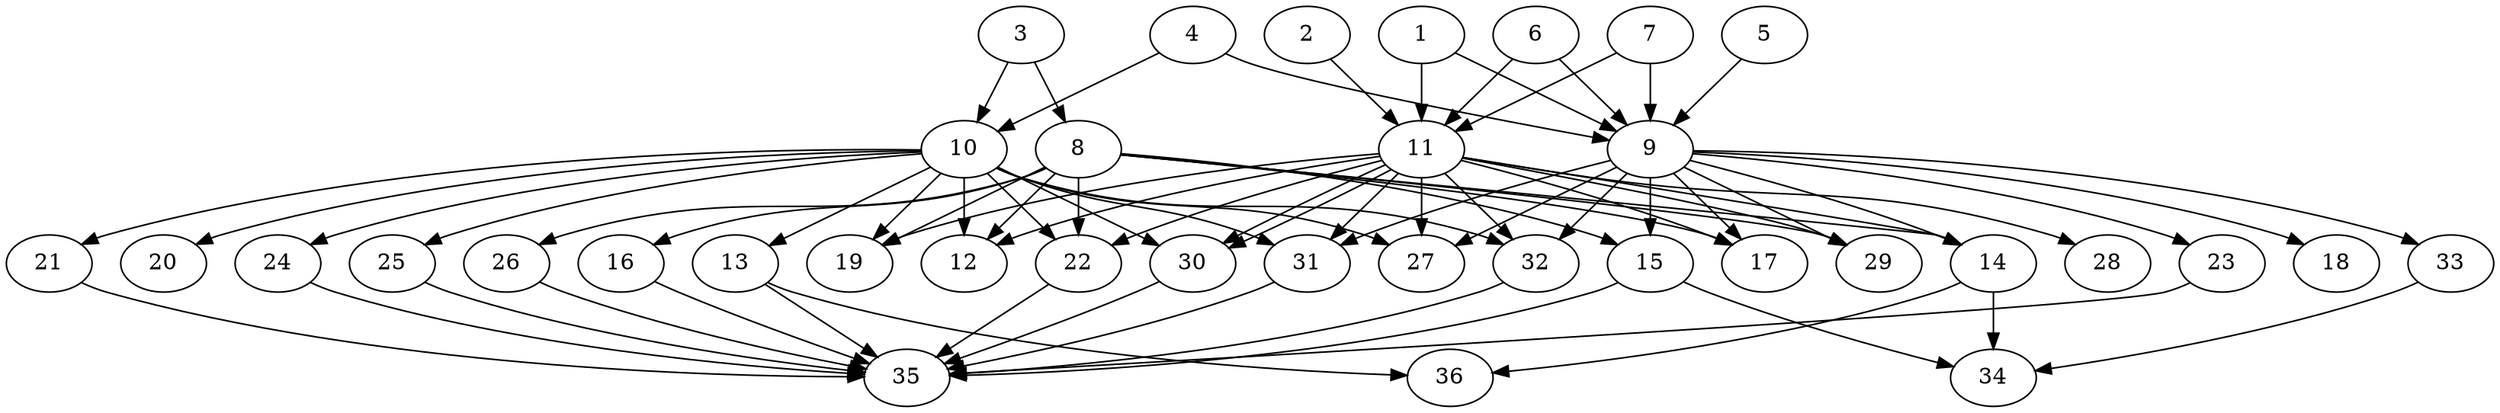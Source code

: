 // DAG (tier=3-complex, mode=compute, n=36, ccr=0.469, fat=0.723, density=0.746, regular=0.207, jump=0.311, mindata=1048576, maxdata=16777216)
// DAG automatically generated by daggen at Sun Aug 24 16:33:34 2025
// /home/ermia/Project/Environments/daggen/bin/daggen --dot --ccr 0.469 --fat 0.723 --regular 0.207 --density 0.746 --jump 0.311 --mindata 1048576 --maxdata 16777216 -n 36 
digraph G {
  1 [size="101111123688867536", alpha="0.10", expect_size="50555561844433768"]
  1 -> 9 [size ="1609820926902272"]
  1 -> 11 [size ="1609820926902272"]
  2 [size="5674325749468198912", alpha="0.06", expect_size="2837162874734099456"]
  2 -> 11 [size ="1970626029944832"]
  3 [size="4804589495582163", alpha="0.06", expect_size="2402294747791081"]
  3 -> 8 [size ="310708973600768"]
  3 -> 10 [size ="310708973600768"]
  4 [size="901831879487913984000", alpha="0.08", expect_size="450915939743956992000"]
  4 -> 9 [size ="746747382988800"]
  4 -> 10 [size ="746747382988800"]
  5 [size="5530659004079931392", alpha="0.05", expect_size="2765329502039965696"]
  5 -> 9 [size ="25019266629632"]
  6 [size="2815228511062002176", alpha="0.15", expect_size="1407614255531001088"]
  6 -> 9 [size ="1083308997869568"]
  6 -> 11 [size ="1083308997869568"]
  7 [size="3420015899346145280", alpha="0.18", expect_size="1710007949673072640"]
  7 -> 9 [size ="1142631094550528"]
  7 -> 11 [size ="1142631094550528"]
  8 [size="3342321999449679", alpha="0.19", expect_size="1671160999724839"]
  8 -> 12 [size ="52806966837248"]
  8 -> 14 [size ="52806966837248"]
  8 -> 15 [size ="52806966837248"]
  8 -> 16 [size ="52806966837248"]
  8 -> 17 [size ="52806966837248"]
  8 -> 19 [size ="52806966837248"]
  8 -> 22 [size ="52806966837248"]
  8 -> 26 [size ="52806966837248"]
  8 -> 29 [size ="52806966837248"]
  9 [size="899498014157944832", alpha="0.18", expect_size="449749007078972416"]
  9 -> 14 [size ="2110865436311552"]
  9 -> 15 [size ="2110865436311552"]
  9 -> 17 [size ="2110865436311552"]
  9 -> 18 [size ="2110865436311552"]
  9 -> 23 [size ="2110865436311552"]
  9 -> 27 [size ="2110865436311552"]
  9 -> 29 [size ="2110865436311552"]
  9 -> 31 [size ="2110865436311552"]
  9 -> 32 [size ="2110865436311552"]
  9 -> 33 [size ="2110865436311552"]
  10 [size="51591040088867880", alpha="0.06", expect_size="25795520044433940"]
  10 -> 12 [size ="2040143229747200"]
  10 -> 13 [size ="2040143229747200"]
  10 -> 19 [size ="2040143229747200"]
  10 -> 20 [size ="2040143229747200"]
  10 -> 21 [size ="2040143229747200"]
  10 -> 22 [size ="2040143229747200"]
  10 -> 24 [size ="2040143229747200"]
  10 -> 25 [size ="2040143229747200"]
  10 -> 27 [size ="2040143229747200"]
  10 -> 30 [size ="2040143229747200"]
  10 -> 31 [size ="2040143229747200"]
  10 -> 32 [size ="2040143229747200"]
  11 [size="13647999668716980", alpha="0.20", expect_size="6823999834358490"]
  11 -> 12 [size ="511934466097152"]
  11 -> 14 [size ="511934466097152"]
  11 -> 17 [size ="511934466097152"]
  11 -> 19 [size ="511934466097152"]
  11 -> 22 [size ="511934466097152"]
  11 -> 27 [size ="511934466097152"]
  11 -> 28 [size ="511934466097152"]
  11 -> 29 [size ="511934466097152"]
  11 -> 30 [size ="511934466097152"]
  11 -> 30 [size ="511934466097152"]
  11 -> 31 [size ="511934466097152"]
  11 -> 32 [size ="511934466097152"]
  12 [size="1359379765871895379968", alpha="0.14", expect_size="679689882935947689984"]
  13 [size="25056988523402476", alpha="0.07", expect_size="12528494261701238"]
  13 -> 35 [size ="1157363797065728"]
  13 -> 36 [size ="1157363797065728"]
  14 [size="25403038750586532", alpha="0.16", expect_size="12701519375293266"]
  14 -> 34 [size ="48197661622272"]
  14 -> 36 [size ="48197661622272"]
  15 [size="24947696735161456", alpha="0.03", expect_size="12473848367580728"]
  15 -> 34 [size ="38416469196800"]
  15 -> 35 [size ="38416469196800"]
  16 [size="25224287678948704256", alpha="0.02", expect_size="12612143839474352128"]
  16 -> 35 [size ="68807523565568"]
  17 [size="561185079006716160", alpha="0.06", expect_size="280592539503358080"]
  18 [size="29715417676364024", alpha="0.06", expect_size="14857708838182012"]
  19 [size="748819117071157690368", alpha="0.03", expect_size="374409558535578845184"]
  20 [size="136241077026816000000", alpha="0.19", expect_size="68120538513408000000"]
  21 [size="3719655882411405737984", alpha="0.00", expect_size="1859827941205702868992"]
  21 -> 35 [size ="1920547986341888"]
  22 [size="58418426649712112", alpha="0.19", expect_size="29209213324856056"]
  22 -> 35 [size ="1732944888594432"]
  23 [size="1411689169551598848", alpha="0.14", expect_size="705844584775799424"]
  23 -> 35 [size ="857247630491648"]
  24 [size="30306227061818340", alpha="0.03", expect_size="15153113530909170"]
  24 -> 35 [size ="1523166740480000"]
  25 [size="3239427810834656768", alpha="0.12", expect_size="1619713905417328384"]
  25 -> 35 [size ="1326284860817408"]
  26 [size="16824430314893676", alpha="0.09", expect_size="8412215157446838"]
  26 -> 35 [size ="2077729386135552"]
  27 [size="49348802037764063232", alpha="0.09", expect_size="24674401018882031616"]
  28 [size="2947610465838240366592", alpha="0.15", expect_size="1473805232919120183296"]
  29 [size="394820054567488768", alpha="0.02", expect_size="197410027283744384"]
  30 [size="4550388573712095", alpha="0.15", expect_size="2275194286856047"]
  30 -> 35 [size ="115337185984512"]
  31 [size="18991111720007260", alpha="0.17", expect_size="9495555860003630"]
  31 -> 35 [size ="26817910013952"]
  32 [size="407632568585356160", alpha="0.03", expect_size="203816284292678080"]
  32 -> 35 [size ="383452675309568"]
  33 [size="971220893259432", alpha="0.00", expect_size="485610446629716"]
  33 -> 34 [size ="29459751108608"]
  34 [size="22245019884675036", alpha="0.12", expect_size="11122509942337518"]
  35 [size="2414975088665288507392", alpha="0.13", expect_size="1207487544332644253696"]
  36 [size="23850621773695200", alpha="0.16", expect_size="11925310886847600"]
}